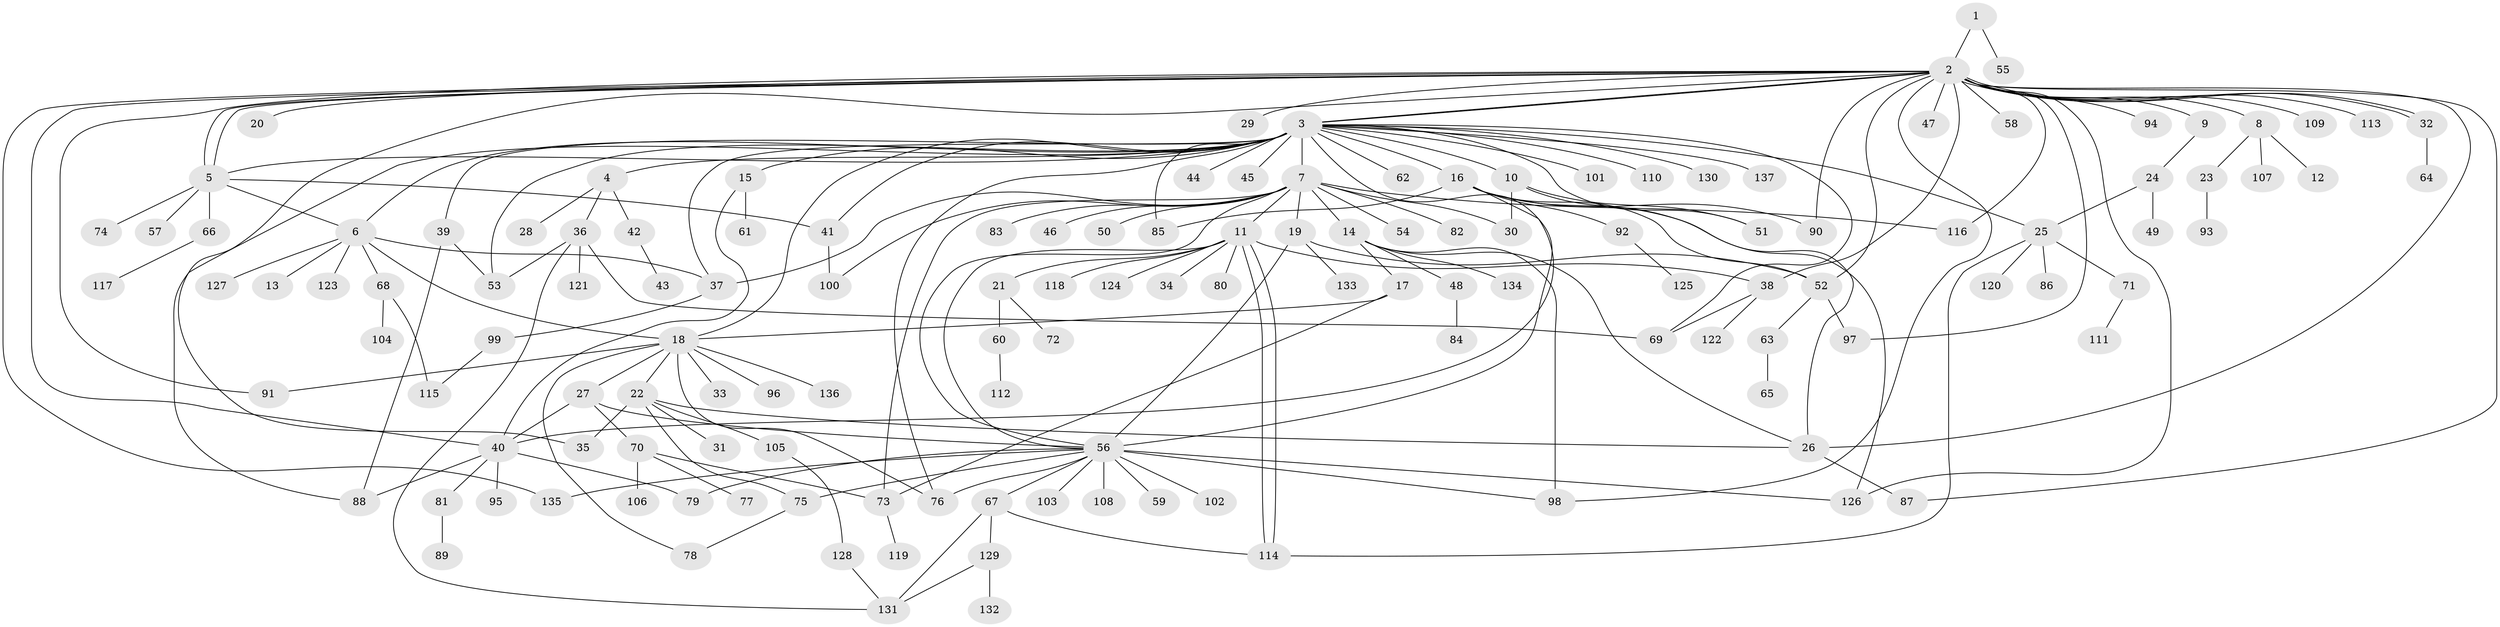 // Generated by graph-tools (version 1.1) at 2025/35/03/09/25 02:35:45]
// undirected, 137 vertices, 195 edges
graph export_dot {
graph [start="1"]
  node [color=gray90,style=filled];
  1;
  2;
  3;
  4;
  5;
  6;
  7;
  8;
  9;
  10;
  11;
  12;
  13;
  14;
  15;
  16;
  17;
  18;
  19;
  20;
  21;
  22;
  23;
  24;
  25;
  26;
  27;
  28;
  29;
  30;
  31;
  32;
  33;
  34;
  35;
  36;
  37;
  38;
  39;
  40;
  41;
  42;
  43;
  44;
  45;
  46;
  47;
  48;
  49;
  50;
  51;
  52;
  53;
  54;
  55;
  56;
  57;
  58;
  59;
  60;
  61;
  62;
  63;
  64;
  65;
  66;
  67;
  68;
  69;
  70;
  71;
  72;
  73;
  74;
  75;
  76;
  77;
  78;
  79;
  80;
  81;
  82;
  83;
  84;
  85;
  86;
  87;
  88;
  89;
  90;
  91;
  92;
  93;
  94;
  95;
  96;
  97;
  98;
  99;
  100;
  101;
  102;
  103;
  104;
  105;
  106;
  107;
  108;
  109;
  110;
  111;
  112;
  113;
  114;
  115;
  116;
  117;
  118;
  119;
  120;
  121;
  122;
  123;
  124;
  125;
  126;
  127;
  128;
  129;
  130;
  131;
  132;
  133;
  134;
  135;
  136;
  137;
  1 -- 2;
  1 -- 55;
  2 -- 3;
  2 -- 3;
  2 -- 5;
  2 -- 5;
  2 -- 8;
  2 -- 9;
  2 -- 20;
  2 -- 26;
  2 -- 29;
  2 -- 32;
  2 -- 32;
  2 -- 35;
  2 -- 38;
  2 -- 40;
  2 -- 47;
  2 -- 52;
  2 -- 58;
  2 -- 87;
  2 -- 90;
  2 -- 91;
  2 -- 94;
  2 -- 97;
  2 -- 98;
  2 -- 109;
  2 -- 113;
  2 -- 116;
  2 -- 126;
  2 -- 135;
  3 -- 4;
  3 -- 5;
  3 -- 6;
  3 -- 7;
  3 -- 10;
  3 -- 15;
  3 -- 16;
  3 -- 18;
  3 -- 25;
  3 -- 37;
  3 -- 39;
  3 -- 41;
  3 -- 44;
  3 -- 45;
  3 -- 51;
  3 -- 53;
  3 -- 56;
  3 -- 62;
  3 -- 69;
  3 -- 76;
  3 -- 85;
  3 -- 88;
  3 -- 101;
  3 -- 110;
  3 -- 130;
  3 -- 137;
  4 -- 28;
  4 -- 36;
  4 -- 42;
  5 -- 6;
  5 -- 41;
  5 -- 57;
  5 -- 66;
  5 -- 74;
  6 -- 13;
  6 -- 18;
  6 -- 37;
  6 -- 68;
  6 -- 123;
  6 -- 127;
  7 -- 11;
  7 -- 14;
  7 -- 19;
  7 -- 30;
  7 -- 37;
  7 -- 46;
  7 -- 50;
  7 -- 54;
  7 -- 56;
  7 -- 73;
  7 -- 82;
  7 -- 83;
  7 -- 100;
  7 -- 116;
  8 -- 12;
  8 -- 23;
  8 -- 107;
  9 -- 24;
  10 -- 26;
  10 -- 30;
  10 -- 51;
  11 -- 21;
  11 -- 34;
  11 -- 38;
  11 -- 56;
  11 -- 80;
  11 -- 114;
  11 -- 114;
  11 -- 118;
  11 -- 124;
  14 -- 17;
  14 -- 26;
  14 -- 48;
  14 -- 98;
  14 -- 134;
  15 -- 40;
  15 -- 61;
  16 -- 40;
  16 -- 52;
  16 -- 85;
  16 -- 90;
  16 -- 92;
  16 -- 126;
  17 -- 18;
  17 -- 73;
  18 -- 22;
  18 -- 27;
  18 -- 33;
  18 -- 76;
  18 -- 78;
  18 -- 91;
  18 -- 96;
  18 -- 136;
  19 -- 52;
  19 -- 56;
  19 -- 133;
  21 -- 60;
  21 -- 72;
  22 -- 26;
  22 -- 31;
  22 -- 35;
  22 -- 75;
  22 -- 105;
  23 -- 93;
  24 -- 25;
  24 -- 49;
  25 -- 71;
  25 -- 86;
  25 -- 114;
  25 -- 120;
  26 -- 87;
  27 -- 40;
  27 -- 56;
  27 -- 70;
  32 -- 64;
  36 -- 53;
  36 -- 69;
  36 -- 121;
  36 -- 131;
  37 -- 99;
  38 -- 69;
  38 -- 122;
  39 -- 53;
  39 -- 88;
  40 -- 79;
  40 -- 81;
  40 -- 88;
  40 -- 95;
  41 -- 100;
  42 -- 43;
  48 -- 84;
  52 -- 63;
  52 -- 97;
  56 -- 59;
  56 -- 67;
  56 -- 75;
  56 -- 76;
  56 -- 79;
  56 -- 98;
  56 -- 102;
  56 -- 103;
  56 -- 108;
  56 -- 126;
  56 -- 135;
  60 -- 112;
  63 -- 65;
  66 -- 117;
  67 -- 114;
  67 -- 129;
  67 -- 131;
  68 -- 104;
  68 -- 115;
  70 -- 73;
  70 -- 77;
  70 -- 106;
  71 -- 111;
  73 -- 119;
  75 -- 78;
  81 -- 89;
  92 -- 125;
  99 -- 115;
  105 -- 128;
  128 -- 131;
  129 -- 131;
  129 -- 132;
}
